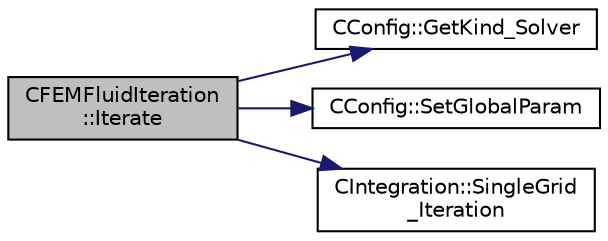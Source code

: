digraph "CFEMFluidIteration::Iterate"
{
 // LATEX_PDF_SIZE
  edge [fontname="Helvetica",fontsize="10",labelfontname="Helvetica",labelfontsize="10"];
  node [fontname="Helvetica",fontsize="10",shape=record];
  rankdir="LR";
  Node1 [label="CFEMFluidIteration\l::Iterate",height=0.2,width=0.4,color="black", fillcolor="grey75", style="filled", fontcolor="black",tooltip="Perform a single iteration of the finite element flow system."];
  Node1 -> Node2 [color="midnightblue",fontsize="10",style="solid",fontname="Helvetica"];
  Node2 [label="CConfig::GetKind_Solver",height=0.2,width=0.4,color="black", fillcolor="white", style="filled",URL="$classCConfig.html#a77312cf52a5ba2cc1239b7cee6fce7a7",tooltip="Governing equations of the flow (it can be different from the run time equation)."];
  Node1 -> Node3 [color="midnightblue",fontsize="10",style="solid",fontname="Helvetica"];
  Node3 [label="CConfig::SetGlobalParam",height=0.2,width=0.4,color="black", fillcolor="white", style="filled",URL="$classCConfig.html#a3e3d4022db0b89a83c6c7ab44dd39463",tooltip="Set the global parameters of each simulation for each runtime system."];
  Node1 -> Node4 [color="midnightblue",fontsize="10",style="solid",fontname="Helvetica"];
  Node4 [label="CIntegration::SingleGrid\l_Iteration",height=0.2,width=0.4,color="black", fillcolor="white", style="filled",URL="$classCIntegration.html#a6e8a994771473171efe4e89f86971e93",tooltip="A virtual member."];
}
